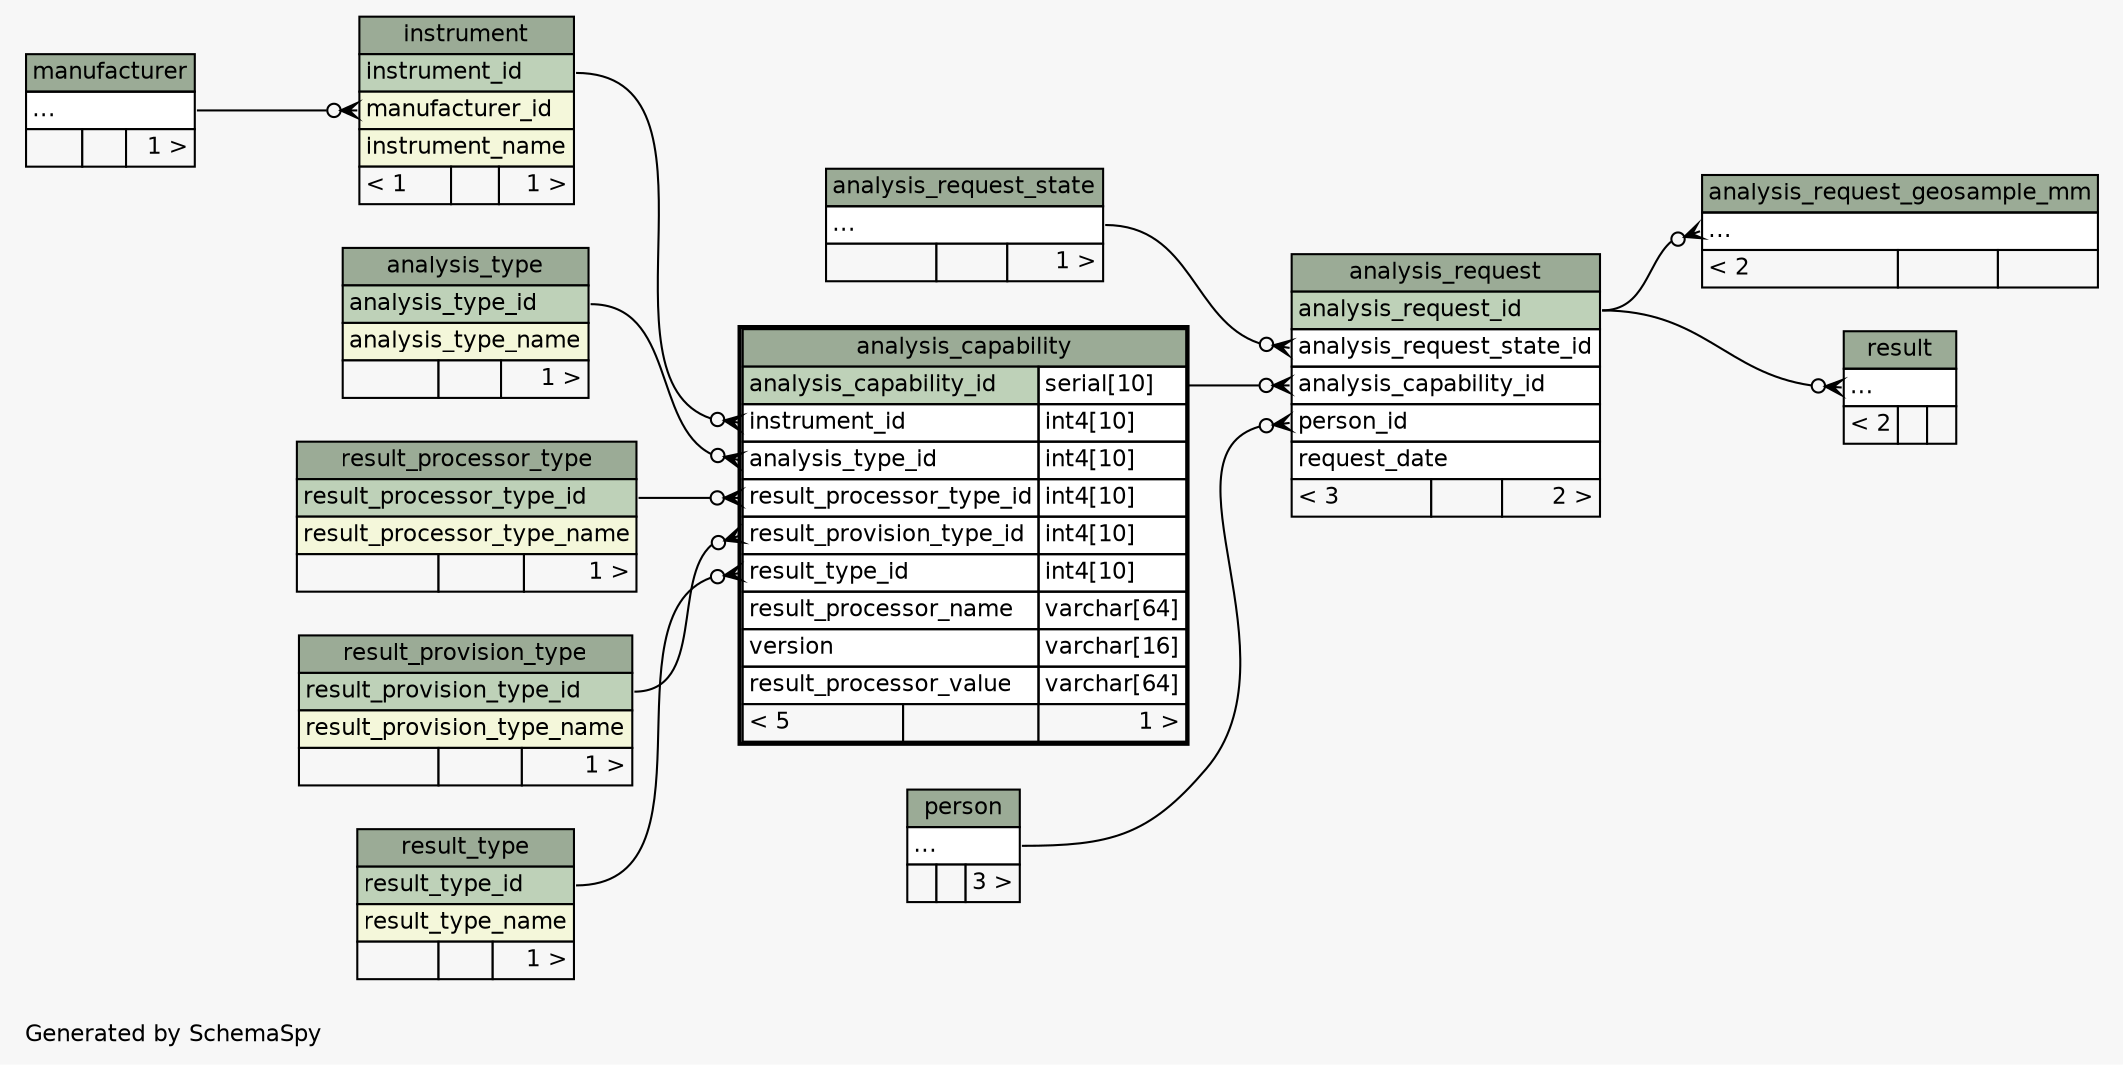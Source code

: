 // dot 2.38.0 on Linux 3.16.0-4-amd64
// SchemaSpy rev 590
digraph "twoDegreesRelationshipsDiagram" {
  graph [
    rankdir="RL"
    bgcolor="#f7f7f7"
    label="\nGenerated by SchemaSpy"
    labeljust="l"
    nodesep="0.18"
    ranksep="0.46"
    fontname="Helvetica"
    fontsize="11"
  ];
  node [
    fontname="Helvetica"
    fontsize="11"
    shape="plaintext"
  ];
  edge [
    arrowsize="0.8"
  ];
  "analysis_capability":"analysis_type_id":w -> "analysis_type":"analysis_type_id":e [arrowhead=none dir=back arrowtail=crowodot];
  "analysis_capability":"instrument_id":w -> "instrument":"instrument_id":e [arrowhead=none dir=back arrowtail=crowodot];
  "analysis_capability":"result_processor_type_id":w -> "result_processor_type":"result_processor_type_id":e [arrowhead=none dir=back arrowtail=crowodot];
  "analysis_capability":"result_provision_type_id":w -> "result_provision_type":"result_provision_type_id":e [arrowhead=none dir=back arrowtail=crowodot];
  "analysis_capability":"result_type_id":w -> "result_type":"result_type_id":e [arrowhead=none dir=back arrowtail=crowodot];
  "analysis_request":"analysis_capability_id":w -> "analysis_capability":"analysis_capability_id.type":e [arrowhead=none dir=back arrowtail=crowodot];
  "analysis_request":"analysis_request_state_id":w -> "analysis_request_state":"elipses":e [arrowhead=none dir=back arrowtail=crowodot];
  "analysis_request":"person_id":w -> "person":"elipses":e [arrowhead=none dir=back arrowtail=crowodot];
  "analysis_request_geosample_mm":"elipses":w -> "analysis_request":"analysis_request_id":e [arrowhead=none dir=back arrowtail=crowodot];
  "instrument":"manufacturer_id":w -> "manufacturer":"elipses":e [arrowhead=none dir=back arrowtail=crowodot];
  "result":"elipses":w -> "analysis_request":"analysis_request_id":e [arrowhead=none dir=back arrowtail=crowodot];
  "analysis_capability" [
    label=<
    <TABLE BORDER="2" CELLBORDER="1" CELLSPACING="0" BGCOLOR="#ffffff">
      <TR><TD COLSPAN="3" BGCOLOR="#9bab96" ALIGN="CENTER">analysis_capability</TD></TR>
      <TR><TD PORT="analysis_capability_id" COLSPAN="2" BGCOLOR="#bed1b8" ALIGN="LEFT">analysis_capability_id</TD><TD PORT="analysis_capability_id.type" ALIGN="LEFT">serial[10]</TD></TR>
      <TR><TD PORT="instrument_id" COLSPAN="2" ALIGN="LEFT">instrument_id</TD><TD PORT="instrument_id.type" ALIGN="LEFT">int4[10]</TD></TR>
      <TR><TD PORT="analysis_type_id" COLSPAN="2" ALIGN="LEFT">analysis_type_id</TD><TD PORT="analysis_type_id.type" ALIGN="LEFT">int4[10]</TD></TR>
      <TR><TD PORT="result_processor_type_id" COLSPAN="2" ALIGN="LEFT">result_processor_type_id</TD><TD PORT="result_processor_type_id.type" ALIGN="LEFT">int4[10]</TD></TR>
      <TR><TD PORT="result_provision_type_id" COLSPAN="2" ALIGN="LEFT">result_provision_type_id</TD><TD PORT="result_provision_type_id.type" ALIGN="LEFT">int4[10]</TD></TR>
      <TR><TD PORT="result_type_id" COLSPAN="2" ALIGN="LEFT">result_type_id</TD><TD PORT="result_type_id.type" ALIGN="LEFT">int4[10]</TD></TR>
      <TR><TD PORT="result_processor_name" COLSPAN="2" ALIGN="LEFT">result_processor_name</TD><TD PORT="result_processor_name.type" ALIGN="LEFT">varchar[64]</TD></TR>
      <TR><TD PORT="version" COLSPAN="2" ALIGN="LEFT">version</TD><TD PORT="version.type" ALIGN="LEFT">varchar[16]</TD></TR>
      <TR><TD PORT="result_processor_value" COLSPAN="2" ALIGN="LEFT">result_processor_value</TD><TD PORT="result_processor_value.type" ALIGN="LEFT">varchar[64]</TD></TR>
      <TR><TD ALIGN="LEFT" BGCOLOR="#f7f7f7">&lt; 5</TD><TD ALIGN="RIGHT" BGCOLOR="#f7f7f7">  </TD><TD ALIGN="RIGHT" BGCOLOR="#f7f7f7">1 &gt;</TD></TR>
    </TABLE>>
    URL="analysis_capability.html"
    tooltip="analysis_capability"
  ];
  "analysis_request" [
    label=<
    <TABLE BORDER="0" CELLBORDER="1" CELLSPACING="0" BGCOLOR="#ffffff">
      <TR><TD COLSPAN="3" BGCOLOR="#9bab96" ALIGN="CENTER">analysis_request</TD></TR>
      <TR><TD PORT="analysis_request_id" COLSPAN="3" BGCOLOR="#bed1b8" ALIGN="LEFT">analysis_request_id</TD></TR>
      <TR><TD PORT="analysis_request_state_id" COLSPAN="3" ALIGN="LEFT">analysis_request_state_id</TD></TR>
      <TR><TD PORT="analysis_capability_id" COLSPAN="3" ALIGN="LEFT">analysis_capability_id</TD></TR>
      <TR><TD PORT="person_id" COLSPAN="3" ALIGN="LEFT">person_id</TD></TR>
      <TR><TD PORT="request_date" COLSPAN="3" ALIGN="LEFT">request_date</TD></TR>
      <TR><TD ALIGN="LEFT" BGCOLOR="#f7f7f7">&lt; 3</TD><TD ALIGN="RIGHT" BGCOLOR="#f7f7f7">  </TD><TD ALIGN="RIGHT" BGCOLOR="#f7f7f7">2 &gt;</TD></TR>
    </TABLE>>
    URL="analysis_request.html"
    tooltip="analysis_request"
  ];
  "analysis_request_geosample_mm" [
    label=<
    <TABLE BORDER="0" CELLBORDER="1" CELLSPACING="0" BGCOLOR="#ffffff">
      <TR><TD COLSPAN="3" BGCOLOR="#9bab96" ALIGN="CENTER">analysis_request_geosample_mm</TD></TR>
      <TR><TD PORT="elipses" COLSPAN="3" ALIGN="LEFT">...</TD></TR>
      <TR><TD ALIGN="LEFT" BGCOLOR="#f7f7f7">&lt; 2</TD><TD ALIGN="RIGHT" BGCOLOR="#f7f7f7">  </TD><TD ALIGN="RIGHT" BGCOLOR="#f7f7f7">  </TD></TR>
    </TABLE>>
    URL="analysis_request_geosample_mm.html"
    tooltip="analysis_request_geosample_mm"
  ];
  "analysis_request_state" [
    label=<
    <TABLE BORDER="0" CELLBORDER="1" CELLSPACING="0" BGCOLOR="#ffffff">
      <TR><TD COLSPAN="3" BGCOLOR="#9bab96" ALIGN="CENTER">analysis_request_state</TD></TR>
      <TR><TD PORT="elipses" COLSPAN="3" ALIGN="LEFT">...</TD></TR>
      <TR><TD ALIGN="LEFT" BGCOLOR="#f7f7f7">  </TD><TD ALIGN="RIGHT" BGCOLOR="#f7f7f7">  </TD><TD ALIGN="RIGHT" BGCOLOR="#f7f7f7">1 &gt;</TD></TR>
    </TABLE>>
    URL="analysis_request_state.html"
    tooltip="analysis_request_state"
  ];
  "analysis_type" [
    label=<
    <TABLE BORDER="0" CELLBORDER="1" CELLSPACING="0" BGCOLOR="#ffffff">
      <TR><TD COLSPAN="3" BGCOLOR="#9bab96" ALIGN="CENTER">analysis_type</TD></TR>
      <TR><TD PORT="analysis_type_id" COLSPAN="3" BGCOLOR="#bed1b8" ALIGN="LEFT">analysis_type_id</TD></TR>
      <TR><TD PORT="analysis_type_name" COLSPAN="3" BGCOLOR="#f4f7da" ALIGN="LEFT">analysis_type_name</TD></TR>
      <TR><TD ALIGN="LEFT" BGCOLOR="#f7f7f7">  </TD><TD ALIGN="RIGHT" BGCOLOR="#f7f7f7">  </TD><TD ALIGN="RIGHT" BGCOLOR="#f7f7f7">1 &gt;</TD></TR>
    </TABLE>>
    URL="analysis_type.html"
    tooltip="analysis_type"
  ];
  "instrument" [
    label=<
    <TABLE BORDER="0" CELLBORDER="1" CELLSPACING="0" BGCOLOR="#ffffff">
      <TR><TD COLSPAN="3" BGCOLOR="#9bab96" ALIGN="CENTER">instrument</TD></TR>
      <TR><TD PORT="instrument_id" COLSPAN="3" BGCOLOR="#bed1b8" ALIGN="LEFT">instrument_id</TD></TR>
      <TR><TD PORT="manufacturer_id" COLSPAN="3" BGCOLOR="#f4f7da" ALIGN="LEFT">manufacturer_id</TD></TR>
      <TR><TD PORT="instrument_name" COLSPAN="3" BGCOLOR="#f4f7da" ALIGN="LEFT">instrument_name</TD></TR>
      <TR><TD ALIGN="LEFT" BGCOLOR="#f7f7f7">&lt; 1</TD><TD ALIGN="RIGHT" BGCOLOR="#f7f7f7">  </TD><TD ALIGN="RIGHT" BGCOLOR="#f7f7f7">1 &gt;</TD></TR>
    </TABLE>>
    URL="instrument.html"
    tooltip="instrument"
  ];
  "manufacturer" [
    label=<
    <TABLE BORDER="0" CELLBORDER="1" CELLSPACING="0" BGCOLOR="#ffffff">
      <TR><TD COLSPAN="3" BGCOLOR="#9bab96" ALIGN="CENTER">manufacturer</TD></TR>
      <TR><TD PORT="elipses" COLSPAN="3" ALIGN="LEFT">...</TD></TR>
      <TR><TD ALIGN="LEFT" BGCOLOR="#f7f7f7">  </TD><TD ALIGN="RIGHT" BGCOLOR="#f7f7f7">  </TD><TD ALIGN="RIGHT" BGCOLOR="#f7f7f7">1 &gt;</TD></TR>
    </TABLE>>
    URL="manufacturer.html"
    tooltip="manufacturer"
  ];
  "person" [
    label=<
    <TABLE BORDER="0" CELLBORDER="1" CELLSPACING="0" BGCOLOR="#ffffff">
      <TR><TD COLSPAN="3" BGCOLOR="#9bab96" ALIGN="CENTER">person</TD></TR>
      <TR><TD PORT="elipses" COLSPAN="3" ALIGN="LEFT">...</TD></TR>
      <TR><TD ALIGN="LEFT" BGCOLOR="#f7f7f7">  </TD><TD ALIGN="RIGHT" BGCOLOR="#f7f7f7">  </TD><TD ALIGN="RIGHT" BGCOLOR="#f7f7f7">3 &gt;</TD></TR>
    </TABLE>>
    URL="person.html"
    tooltip="person"
  ];
  "result" [
    label=<
    <TABLE BORDER="0" CELLBORDER="1" CELLSPACING="0" BGCOLOR="#ffffff">
      <TR><TD COLSPAN="3" BGCOLOR="#9bab96" ALIGN="CENTER">result</TD></TR>
      <TR><TD PORT="elipses" COLSPAN="3" ALIGN="LEFT">...</TD></TR>
      <TR><TD ALIGN="LEFT" BGCOLOR="#f7f7f7">&lt; 2</TD><TD ALIGN="RIGHT" BGCOLOR="#f7f7f7">  </TD><TD ALIGN="RIGHT" BGCOLOR="#f7f7f7">  </TD></TR>
    </TABLE>>
    URL="result.html"
    tooltip="result"
  ];
  "result_processor_type" [
    label=<
    <TABLE BORDER="0" CELLBORDER="1" CELLSPACING="0" BGCOLOR="#ffffff">
      <TR><TD COLSPAN="3" BGCOLOR="#9bab96" ALIGN="CENTER">result_processor_type</TD></TR>
      <TR><TD PORT="result_processor_type_id" COLSPAN="3" BGCOLOR="#bed1b8" ALIGN="LEFT">result_processor_type_id</TD></TR>
      <TR><TD PORT="result_processor_type_name" COLSPAN="3" BGCOLOR="#f4f7da" ALIGN="LEFT">result_processor_type_name</TD></TR>
      <TR><TD ALIGN="LEFT" BGCOLOR="#f7f7f7">  </TD><TD ALIGN="RIGHT" BGCOLOR="#f7f7f7">  </TD><TD ALIGN="RIGHT" BGCOLOR="#f7f7f7">1 &gt;</TD></TR>
    </TABLE>>
    URL="result_processor_type.html"
    tooltip="result_processor_type"
  ];
  "result_provision_type" [
    label=<
    <TABLE BORDER="0" CELLBORDER="1" CELLSPACING="0" BGCOLOR="#ffffff">
      <TR><TD COLSPAN="3" BGCOLOR="#9bab96" ALIGN="CENTER">result_provision_type</TD></TR>
      <TR><TD PORT="result_provision_type_id" COLSPAN="3" BGCOLOR="#bed1b8" ALIGN="LEFT">result_provision_type_id</TD></TR>
      <TR><TD PORT="result_provision_type_name" COLSPAN="3" BGCOLOR="#f4f7da" ALIGN="LEFT">result_provision_type_name</TD></TR>
      <TR><TD ALIGN="LEFT" BGCOLOR="#f7f7f7">  </TD><TD ALIGN="RIGHT" BGCOLOR="#f7f7f7">  </TD><TD ALIGN="RIGHT" BGCOLOR="#f7f7f7">1 &gt;</TD></TR>
    </TABLE>>
    URL="result_provision_type.html"
    tooltip="result_provision_type"
  ];
  "result_type" [
    label=<
    <TABLE BORDER="0" CELLBORDER="1" CELLSPACING="0" BGCOLOR="#ffffff">
      <TR><TD COLSPAN="3" BGCOLOR="#9bab96" ALIGN="CENTER">result_type</TD></TR>
      <TR><TD PORT="result_type_id" COLSPAN="3" BGCOLOR="#bed1b8" ALIGN="LEFT">result_type_id</TD></TR>
      <TR><TD PORT="result_type_name" COLSPAN="3" BGCOLOR="#f4f7da" ALIGN="LEFT">result_type_name</TD></TR>
      <TR><TD ALIGN="LEFT" BGCOLOR="#f7f7f7">  </TD><TD ALIGN="RIGHT" BGCOLOR="#f7f7f7">  </TD><TD ALIGN="RIGHT" BGCOLOR="#f7f7f7">1 &gt;</TD></TR>
    </TABLE>>
    URL="result_type.html"
    tooltip="result_type"
  ];
}
